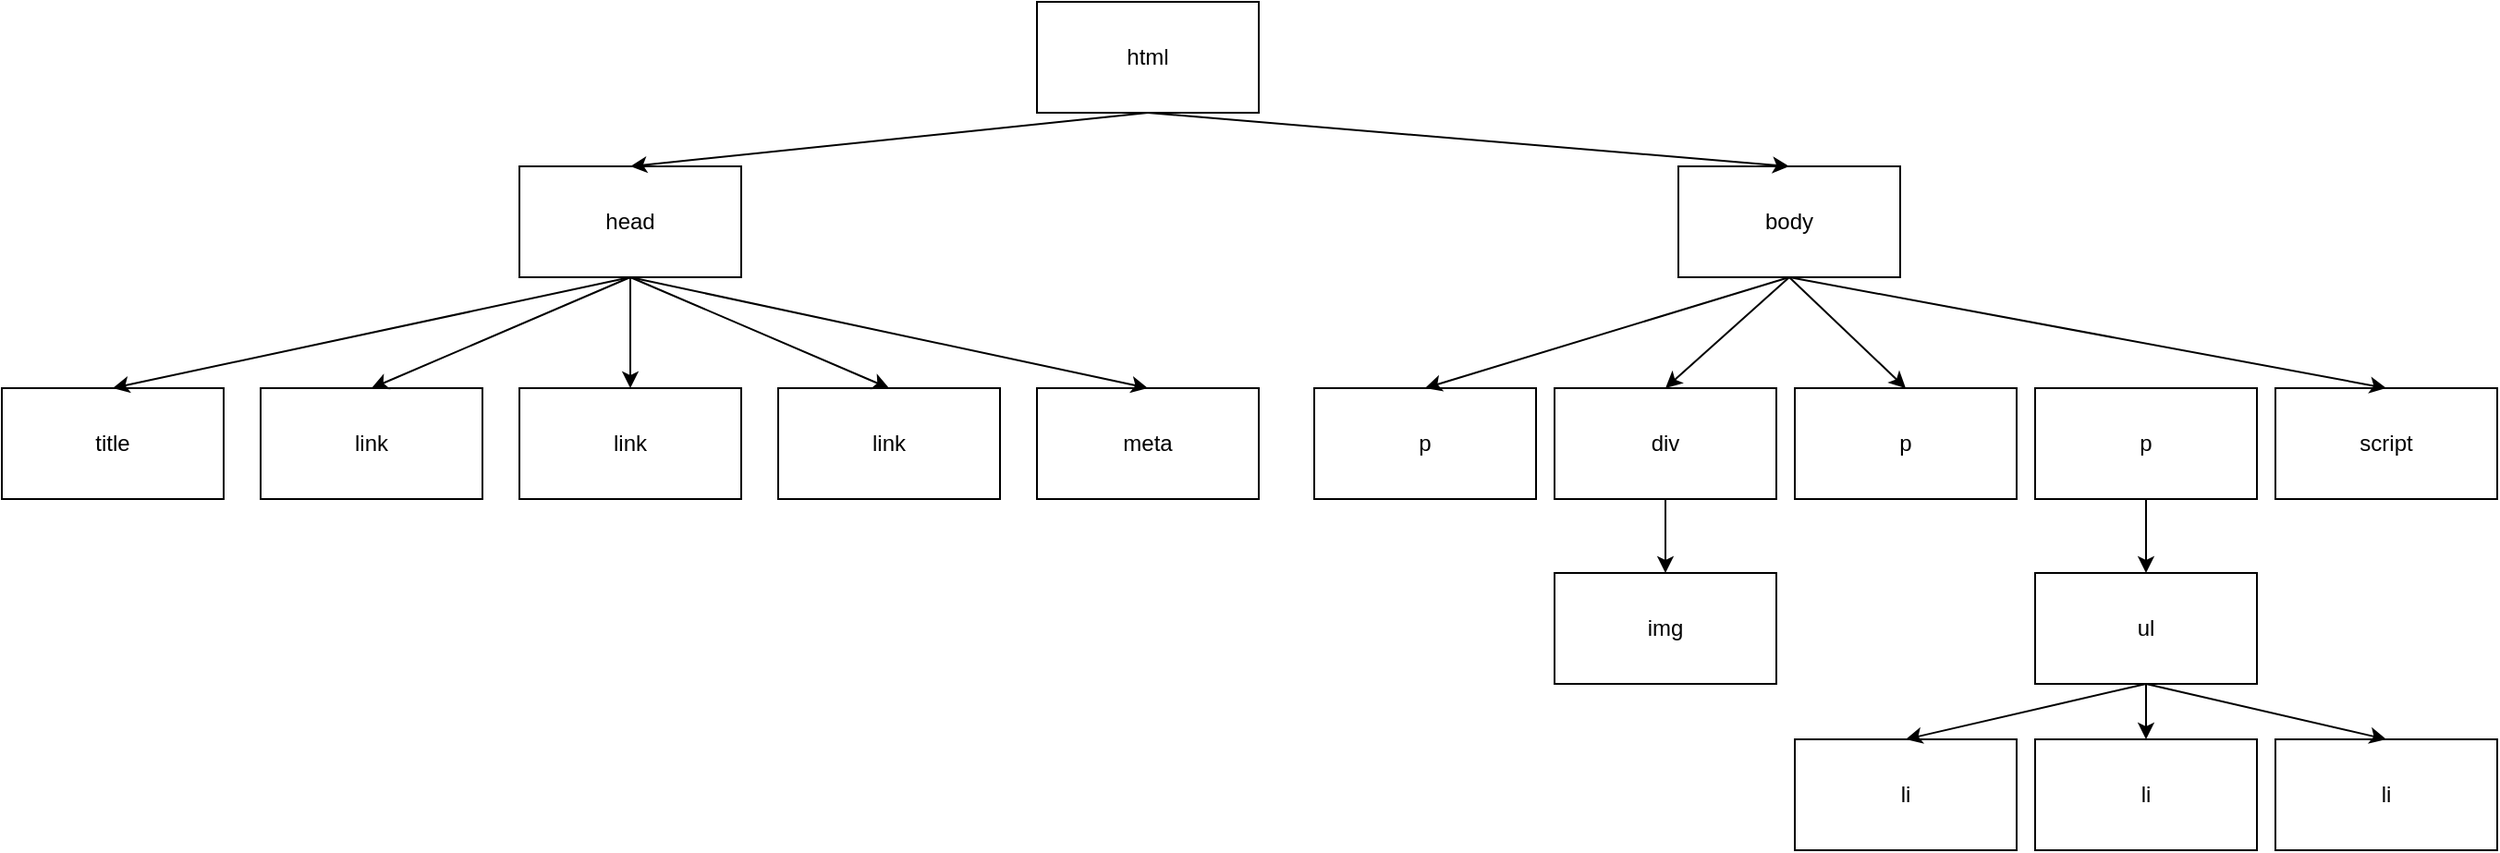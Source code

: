 <mxfile version="23.1.5" type="device">
  <diagram name="Page-1" id="RUVzp_td3gKLfw8CIxZH">
    <mxGraphModel dx="1782" dy="1882" grid="1" gridSize="10" guides="1" tooltips="1" connect="1" arrows="1" fold="1" page="1" pageScale="1" pageWidth="827" pageHeight="1169" math="0" shadow="0">
      <root>
        <mxCell id="0" />
        <mxCell id="1" parent="0" />
        <mxCell id="Hm38UUWfE4rjRU3YZnZU-1" value="html" style="rounded=0;whiteSpace=wrap;html=1;" vertex="1" parent="1">
          <mxGeometry x="360" y="-1169" width="120" height="60" as="geometry" />
        </mxCell>
        <mxCell id="Hm38UUWfE4rjRU3YZnZU-2" value="head" style="rounded=0;whiteSpace=wrap;html=1;" vertex="1" parent="1">
          <mxGeometry x="80" y="-1080" width="120" height="60" as="geometry" />
        </mxCell>
        <mxCell id="Hm38UUWfE4rjRU3YZnZU-3" value="link" style="rounded=0;whiteSpace=wrap;html=1;" vertex="1" parent="1">
          <mxGeometry x="-60" y="-960" width="120" height="60" as="geometry" />
        </mxCell>
        <mxCell id="Hm38UUWfE4rjRU3YZnZU-4" value="link" style="rounded=0;whiteSpace=wrap;html=1;" vertex="1" parent="1">
          <mxGeometry x="80" y="-960" width="120" height="60" as="geometry" />
        </mxCell>
        <mxCell id="Hm38UUWfE4rjRU3YZnZU-5" value="title" style="rounded=0;whiteSpace=wrap;html=1;" vertex="1" parent="1">
          <mxGeometry x="-200" y="-960" width="120" height="60" as="geometry" />
        </mxCell>
        <mxCell id="Hm38UUWfE4rjRU3YZnZU-6" value="link" style="rounded=0;whiteSpace=wrap;html=1;" vertex="1" parent="1">
          <mxGeometry x="220" y="-960" width="120" height="60" as="geometry" />
        </mxCell>
        <mxCell id="Hm38UUWfE4rjRU3YZnZU-7" value="meta" style="rounded=0;whiteSpace=wrap;html=1;" vertex="1" parent="1">
          <mxGeometry x="360" y="-960" width="120" height="60" as="geometry" />
        </mxCell>
        <mxCell id="Hm38UUWfE4rjRU3YZnZU-8" value="" style="endArrow=classic;html=1;rounded=0;entryX=0.5;entryY=0;entryDx=0;entryDy=0;exitX=0.5;exitY=1;exitDx=0;exitDy=0;" edge="1" parent="1" source="Hm38UUWfE4rjRU3YZnZU-1" target="Hm38UUWfE4rjRU3YZnZU-2">
          <mxGeometry width="50" height="50" relative="1" as="geometry">
            <mxPoint x="430" y="-1099" as="sourcePoint" />
            <mxPoint x="710" y="-1070" as="targetPoint" />
          </mxGeometry>
        </mxCell>
        <mxCell id="Hm38UUWfE4rjRU3YZnZU-9" value="" style="endArrow=classic;html=1;rounded=0;exitX=0.5;exitY=1;exitDx=0;exitDy=0;entryX=0.5;entryY=0;entryDx=0;entryDy=0;" edge="1" parent="1" source="Hm38UUWfE4rjRU3YZnZU-2" target="Hm38UUWfE4rjRU3YZnZU-4">
          <mxGeometry width="50" height="50" relative="1" as="geometry">
            <mxPoint x="190" y="-820" as="sourcePoint" />
            <mxPoint x="240" y="-870" as="targetPoint" />
          </mxGeometry>
        </mxCell>
        <mxCell id="Hm38UUWfE4rjRU3YZnZU-10" value="" style="endArrow=classic;html=1;rounded=0;exitX=0.5;exitY=1;exitDx=0;exitDy=0;entryX=0.5;entryY=0;entryDx=0;entryDy=0;" edge="1" parent="1" source="Hm38UUWfE4rjRU3YZnZU-2" target="Hm38UUWfE4rjRU3YZnZU-6">
          <mxGeometry width="50" height="50" relative="1" as="geometry">
            <mxPoint x="150" y="-1010" as="sourcePoint" />
            <mxPoint x="150" y="-950" as="targetPoint" />
          </mxGeometry>
        </mxCell>
        <mxCell id="Hm38UUWfE4rjRU3YZnZU-11" value="" style="endArrow=classic;html=1;rounded=0;exitX=0.5;exitY=1;exitDx=0;exitDy=0;entryX=0.5;entryY=0;entryDx=0;entryDy=0;" edge="1" parent="1" source="Hm38UUWfE4rjRU3YZnZU-2" target="Hm38UUWfE4rjRU3YZnZU-7">
          <mxGeometry width="50" height="50" relative="1" as="geometry">
            <mxPoint x="150" y="-1010" as="sourcePoint" />
            <mxPoint x="290" y="-950" as="targetPoint" />
          </mxGeometry>
        </mxCell>
        <mxCell id="Hm38UUWfE4rjRU3YZnZU-12" value="" style="endArrow=classic;html=1;rounded=0;entryX=0.5;entryY=0;entryDx=0;entryDy=0;" edge="1" parent="1" target="Hm38UUWfE4rjRU3YZnZU-3">
          <mxGeometry width="50" height="50" relative="1" as="geometry">
            <mxPoint x="140" y="-1020" as="sourcePoint" />
            <mxPoint x="430" y="-950" as="targetPoint" />
          </mxGeometry>
        </mxCell>
        <mxCell id="Hm38UUWfE4rjRU3YZnZU-13" value="" style="endArrow=classic;html=1;rounded=0;entryX=0.5;entryY=0;entryDx=0;entryDy=0;" edge="1" parent="1" target="Hm38UUWfE4rjRU3YZnZU-5">
          <mxGeometry width="50" height="50" relative="1" as="geometry">
            <mxPoint x="140" y="-1020" as="sourcePoint" />
            <mxPoint x="10" y="-950" as="targetPoint" />
          </mxGeometry>
        </mxCell>
        <mxCell id="Hm38UUWfE4rjRU3YZnZU-14" value="body" style="rounded=0;whiteSpace=wrap;html=1;" vertex="1" parent="1">
          <mxGeometry x="707" y="-1080" width="120" height="60" as="geometry" />
        </mxCell>
        <mxCell id="Hm38UUWfE4rjRU3YZnZU-15" value="" style="endArrow=classic;html=1;rounded=0;entryX=0.5;entryY=0;entryDx=0;entryDy=0;exitX=0.5;exitY=1;exitDx=0;exitDy=0;" edge="1" parent="1" target="Hm38UUWfE4rjRU3YZnZU-14" source="Hm38UUWfE4rjRU3YZnZU-1">
          <mxGeometry width="50" height="50" relative="1" as="geometry">
            <mxPoint x="860" y="-1109" as="sourcePoint" />
            <mxPoint x="1150" y="-1070" as="targetPoint" />
          </mxGeometry>
        </mxCell>
        <mxCell id="Hm38UUWfE4rjRU3YZnZU-16" value="p" style="rounded=0;whiteSpace=wrap;html=1;" vertex="1" parent="1">
          <mxGeometry x="510" y="-960" width="120" height="60" as="geometry" />
        </mxCell>
        <mxCell id="Hm38UUWfE4rjRU3YZnZU-17" value="div" style="rounded=0;whiteSpace=wrap;html=1;" vertex="1" parent="1">
          <mxGeometry x="640" y="-960" width="120" height="60" as="geometry" />
        </mxCell>
        <mxCell id="Hm38UUWfE4rjRU3YZnZU-18" value="p" style="rounded=0;whiteSpace=wrap;html=1;" vertex="1" parent="1">
          <mxGeometry x="770" y="-960" width="120" height="60" as="geometry" />
        </mxCell>
        <mxCell id="Hm38UUWfE4rjRU3YZnZU-19" value="script" style="rounded=0;whiteSpace=wrap;html=1;" vertex="1" parent="1">
          <mxGeometry x="1030" y="-960" width="120" height="60" as="geometry" />
        </mxCell>
        <mxCell id="Hm38UUWfE4rjRU3YZnZU-20" value="img" style="rounded=0;whiteSpace=wrap;html=1;" vertex="1" parent="1">
          <mxGeometry x="640" y="-860" width="120" height="60" as="geometry" />
        </mxCell>
        <mxCell id="Hm38UUWfE4rjRU3YZnZU-21" value="" style="endArrow=classic;html=1;rounded=0;exitX=0.5;exitY=1;exitDx=0;exitDy=0;entryX=0.5;entryY=0;entryDx=0;entryDy=0;" edge="1" parent="1" source="Hm38UUWfE4rjRU3YZnZU-17" target="Hm38UUWfE4rjRU3YZnZU-20">
          <mxGeometry width="50" height="50" relative="1" as="geometry">
            <mxPoint x="660" y="-820" as="sourcePoint" />
            <mxPoint x="710" y="-870" as="targetPoint" />
          </mxGeometry>
        </mxCell>
        <mxCell id="Hm38UUWfE4rjRU3YZnZU-22" value="" style="endArrow=classic;html=1;rounded=0;exitX=0.5;exitY=1;exitDx=0;exitDy=0;entryX=0.5;entryY=0;entryDx=0;entryDy=0;" edge="1" parent="1" source="Hm38UUWfE4rjRU3YZnZU-14" target="Hm38UUWfE4rjRU3YZnZU-17">
          <mxGeometry width="50" height="50" relative="1" as="geometry">
            <mxPoint x="710" y="-890" as="sourcePoint" />
            <mxPoint x="710" y="-850" as="targetPoint" />
          </mxGeometry>
        </mxCell>
        <mxCell id="Hm38UUWfE4rjRU3YZnZU-23" value="" style="endArrow=classic;html=1;rounded=0;exitX=0.5;exitY=1;exitDx=0;exitDy=0;entryX=0.5;entryY=0;entryDx=0;entryDy=0;" edge="1" parent="1" source="Hm38UUWfE4rjRU3YZnZU-14" target="Hm38UUWfE4rjRU3YZnZU-18">
          <mxGeometry width="50" height="50" relative="1" as="geometry">
            <mxPoint x="777" y="-1010" as="sourcePoint" />
            <mxPoint x="710" y="-950" as="targetPoint" />
          </mxGeometry>
        </mxCell>
        <mxCell id="Hm38UUWfE4rjRU3YZnZU-24" value="" style="endArrow=classic;html=1;rounded=0;exitX=0.5;exitY=1;exitDx=0;exitDy=0;entryX=0.5;entryY=0;entryDx=0;entryDy=0;" edge="1" parent="1" source="Hm38UUWfE4rjRU3YZnZU-14" target="Hm38UUWfE4rjRU3YZnZU-19">
          <mxGeometry width="50" height="50" relative="1" as="geometry">
            <mxPoint x="777" y="-1010" as="sourcePoint" />
            <mxPoint x="840" y="-950" as="targetPoint" />
          </mxGeometry>
        </mxCell>
        <mxCell id="Hm38UUWfE4rjRU3YZnZU-25" value="" style="endArrow=classic;html=1;rounded=0;entryX=0.5;entryY=0;entryDx=0;entryDy=0;exitX=0.5;exitY=1;exitDx=0;exitDy=0;" edge="1" parent="1" source="Hm38UUWfE4rjRU3YZnZU-14" target="Hm38UUWfE4rjRU3YZnZU-16">
          <mxGeometry width="50" height="50" relative="1" as="geometry">
            <mxPoint x="760" y="-1010" as="sourcePoint" />
            <mxPoint x="970" y="-950" as="targetPoint" />
          </mxGeometry>
        </mxCell>
        <mxCell id="Hm38UUWfE4rjRU3YZnZU-26" value="p" style="rounded=0;whiteSpace=wrap;html=1;" vertex="1" parent="1">
          <mxGeometry x="900" y="-960" width="120" height="60" as="geometry" />
        </mxCell>
        <mxCell id="Hm38UUWfE4rjRU3YZnZU-27" value="ul" style="rounded=0;whiteSpace=wrap;html=1;" vertex="1" parent="1">
          <mxGeometry x="900" y="-860" width="120" height="60" as="geometry" />
        </mxCell>
        <mxCell id="Hm38UUWfE4rjRU3YZnZU-28" value="li" style="rounded=0;whiteSpace=wrap;html=1;" vertex="1" parent="1">
          <mxGeometry x="770" y="-770" width="120" height="60" as="geometry" />
        </mxCell>
        <mxCell id="Hm38UUWfE4rjRU3YZnZU-29" value="li" style="rounded=0;whiteSpace=wrap;html=1;" vertex="1" parent="1">
          <mxGeometry x="900" y="-770" width="120" height="60" as="geometry" />
        </mxCell>
        <mxCell id="Hm38UUWfE4rjRU3YZnZU-30" value="li" style="rounded=0;whiteSpace=wrap;html=1;" vertex="1" parent="1">
          <mxGeometry x="1030" y="-770" width="120" height="60" as="geometry" />
        </mxCell>
        <mxCell id="Hm38UUWfE4rjRU3YZnZU-32" value="" style="endArrow=classic;html=1;rounded=0;exitX=0.5;exitY=1;exitDx=0;exitDy=0;entryX=0.5;entryY=0;entryDx=0;entryDy=0;" edge="1" parent="1" source="Hm38UUWfE4rjRU3YZnZU-26" target="Hm38UUWfE4rjRU3YZnZU-27">
          <mxGeometry width="50" height="50" relative="1" as="geometry">
            <mxPoint x="860" y="-800" as="sourcePoint" />
            <mxPoint x="910" y="-850" as="targetPoint" />
          </mxGeometry>
        </mxCell>
        <mxCell id="Hm38UUWfE4rjRU3YZnZU-33" value="" style="endArrow=classic;html=1;rounded=0;exitX=0.5;exitY=1;exitDx=0;exitDy=0;entryX=0.5;entryY=0;entryDx=0;entryDy=0;" edge="1" parent="1" source="Hm38UUWfE4rjRU3YZnZU-27" target="Hm38UUWfE4rjRU3YZnZU-28">
          <mxGeometry width="50" height="50" relative="1" as="geometry">
            <mxPoint x="970" y="-890" as="sourcePoint" />
            <mxPoint x="970" y="-850" as="targetPoint" />
          </mxGeometry>
        </mxCell>
        <mxCell id="Hm38UUWfE4rjRU3YZnZU-34" value="" style="endArrow=classic;html=1;rounded=0;exitX=0.5;exitY=1;exitDx=0;exitDy=0;entryX=0.5;entryY=0;entryDx=0;entryDy=0;" edge="1" parent="1" source="Hm38UUWfE4rjRU3YZnZU-27" target="Hm38UUWfE4rjRU3YZnZU-29">
          <mxGeometry width="50" height="50" relative="1" as="geometry">
            <mxPoint x="970" y="-790" as="sourcePoint" />
            <mxPoint x="840" y="-760" as="targetPoint" />
          </mxGeometry>
        </mxCell>
        <mxCell id="Hm38UUWfE4rjRU3YZnZU-35" value="" style="endArrow=classic;html=1;rounded=0;entryX=0.5;entryY=0;entryDx=0;entryDy=0;" edge="1" parent="1" target="Hm38UUWfE4rjRU3YZnZU-30">
          <mxGeometry width="50" height="50" relative="1" as="geometry">
            <mxPoint x="960" y="-800" as="sourcePoint" />
            <mxPoint x="970" y="-760" as="targetPoint" />
          </mxGeometry>
        </mxCell>
      </root>
    </mxGraphModel>
  </diagram>
</mxfile>
